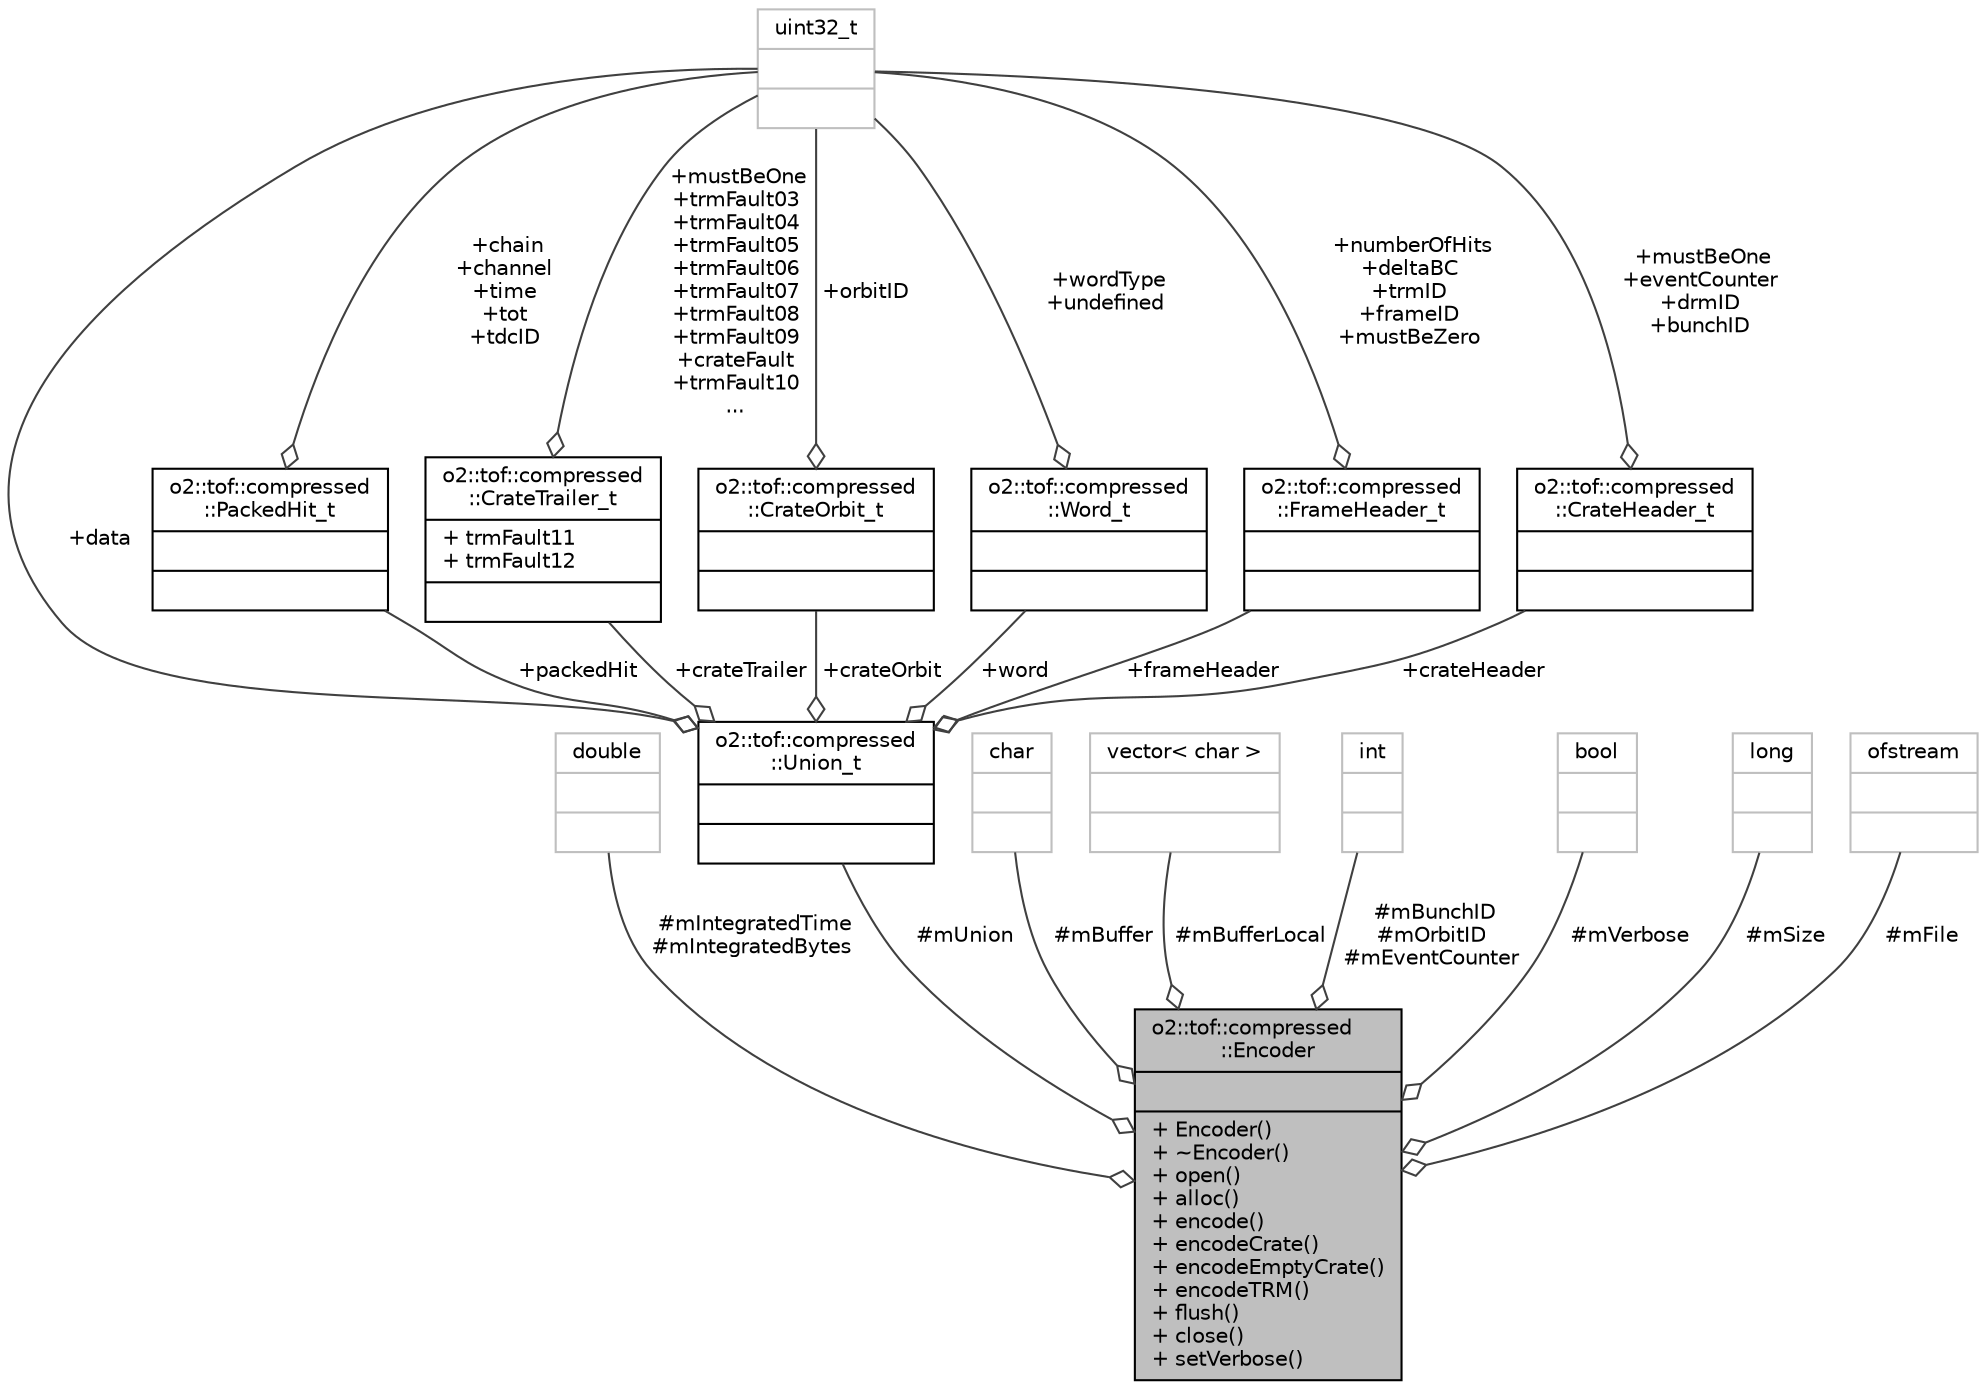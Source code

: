digraph "o2::tof::compressed::Encoder"
{
 // INTERACTIVE_SVG=YES
  bgcolor="transparent";
  edge [fontname="Helvetica",fontsize="10",labelfontname="Helvetica",labelfontsize="10"];
  node [fontname="Helvetica",fontsize="10",shape=record];
  Node1 [label="{o2::tof::compressed\l::Encoder\n||+ Encoder()\l+ ~Encoder()\l+ open()\l+ alloc()\l+ encode()\l+ encodeCrate()\l+ encodeEmptyCrate()\l+ encodeTRM()\l+ flush()\l+ close()\l+ setVerbose()\l}",height=0.2,width=0.4,color="black", fillcolor="grey75", style="filled", fontcolor="black"];
  Node2 -> Node1 [color="grey25",fontsize="10",style="solid",label=" #mIntegratedTime\n#mIntegratedBytes" ,arrowhead="odiamond",fontname="Helvetica"];
  Node2 [label="{double\n||}",height=0.2,width=0.4,color="grey75"];
  Node3 -> Node1 [color="grey25",fontsize="10",style="solid",label=" #mUnion" ,arrowhead="odiamond",fontname="Helvetica"];
  Node3 [label="{o2::tof::compressed\l::Union_t\n||}",height=0.2,width=0.4,color="black",URL="$df/dd7/uniono2_1_1tof_1_1compressed_1_1Union__t.html"];
  Node4 -> Node3 [color="grey25",fontsize="10",style="solid",label=" +packedHit" ,arrowhead="odiamond",fontname="Helvetica"];
  Node4 [label="{o2::tof::compressed\l::PackedHit_t\n||}",height=0.2,width=0.4,color="black",URL="$df/d87/structo2_1_1tof_1_1compressed_1_1PackedHit__t.html"];
  Node5 -> Node4 [color="grey25",fontsize="10",style="solid",label=" +chain\n+channel\n+time\n+tot\n+tdcID" ,arrowhead="odiamond",fontname="Helvetica"];
  Node5 [label="{uint32_t\n||}",height=0.2,width=0.4,color="grey75"];
  Node6 -> Node3 [color="grey25",fontsize="10",style="solid",label=" +crateTrailer" ,arrowhead="odiamond",fontname="Helvetica"];
  Node6 [label="{o2::tof::compressed\l::CrateTrailer_t\n|+ trmFault11\l+ trmFault12\l|}",height=0.2,width=0.4,color="black",URL="$dc/d31/structo2_1_1tof_1_1compressed_1_1CrateTrailer__t.html"];
  Node5 -> Node6 [color="grey25",fontsize="10",style="solid",label=" +mustBeOne\n+trmFault03\n+trmFault04\n+trmFault05\n+trmFault06\n+trmFault07\n+trmFault08\n+trmFault09\n+crateFault\n+trmFault10\n..." ,arrowhead="odiamond",fontname="Helvetica"];
  Node7 -> Node3 [color="grey25",fontsize="10",style="solid",label=" +crateOrbit" ,arrowhead="odiamond",fontname="Helvetica"];
  Node7 [label="{o2::tof::compressed\l::CrateOrbit_t\n||}",height=0.2,width=0.4,color="black",URL="$d0/df7/structo2_1_1tof_1_1compressed_1_1CrateOrbit__t.html"];
  Node5 -> Node7 [color="grey25",fontsize="10",style="solid",label=" +orbitID" ,arrowhead="odiamond",fontname="Helvetica"];
  Node8 -> Node3 [color="grey25",fontsize="10",style="solid",label=" +word" ,arrowhead="odiamond",fontname="Helvetica"];
  Node8 [label="{o2::tof::compressed\l::Word_t\n||}",height=0.2,width=0.4,color="black",URL="$d5/d0d/structo2_1_1tof_1_1compressed_1_1Word__t.html"];
  Node5 -> Node8 [color="grey25",fontsize="10",style="solid",label=" +wordType\n+undefined" ,arrowhead="odiamond",fontname="Helvetica"];
  Node5 -> Node3 [color="grey25",fontsize="10",style="solid",label=" +data" ,arrowhead="odiamond",fontname="Helvetica"];
  Node9 -> Node3 [color="grey25",fontsize="10",style="solid",label=" +frameHeader" ,arrowhead="odiamond",fontname="Helvetica"];
  Node9 [label="{o2::tof::compressed\l::FrameHeader_t\n||}",height=0.2,width=0.4,color="black",URL="$df/d7e/structo2_1_1tof_1_1compressed_1_1FrameHeader__t.html"];
  Node5 -> Node9 [color="grey25",fontsize="10",style="solid",label=" +numberOfHits\n+deltaBC\n+trmID\n+frameID\n+mustBeZero" ,arrowhead="odiamond",fontname="Helvetica"];
  Node10 -> Node3 [color="grey25",fontsize="10",style="solid",label=" +crateHeader" ,arrowhead="odiamond",fontname="Helvetica"];
  Node10 [label="{o2::tof::compressed\l::CrateHeader_t\n||}",height=0.2,width=0.4,color="black",URL="$d5/da4/structo2_1_1tof_1_1compressed_1_1CrateHeader__t.html"];
  Node5 -> Node10 [color="grey25",fontsize="10",style="solid",label=" +mustBeOne\n+eventCounter\n+drmID\n+bunchID" ,arrowhead="odiamond",fontname="Helvetica"];
  Node11 -> Node1 [color="grey25",fontsize="10",style="solid",label=" #mBuffer" ,arrowhead="odiamond",fontname="Helvetica"];
  Node11 [label="{char\n||}",height=0.2,width=0.4,color="grey75"];
  Node12 -> Node1 [color="grey25",fontsize="10",style="solid",label=" #mBufferLocal" ,arrowhead="odiamond",fontname="Helvetica"];
  Node12 [label="{vector\< char \>\n||}",height=0.2,width=0.4,color="grey75"];
  Node13 -> Node1 [color="grey25",fontsize="10",style="solid",label=" #mBunchID\n#mOrbitID\n#mEventCounter" ,arrowhead="odiamond",fontname="Helvetica"];
  Node13 [label="{int\n||}",height=0.2,width=0.4,color="grey75"];
  Node14 -> Node1 [color="grey25",fontsize="10",style="solid",label=" #mVerbose" ,arrowhead="odiamond",fontname="Helvetica"];
  Node14 [label="{bool\n||}",height=0.2,width=0.4,color="grey75"];
  Node15 -> Node1 [color="grey25",fontsize="10",style="solid",label=" #mSize" ,arrowhead="odiamond",fontname="Helvetica"];
  Node15 [label="{long\n||}",height=0.2,width=0.4,color="grey75"];
  Node16 -> Node1 [color="grey25",fontsize="10",style="solid",label=" #mFile" ,arrowhead="odiamond",fontname="Helvetica"];
  Node16 [label="{ofstream\n||}",height=0.2,width=0.4,color="grey75"];
}
